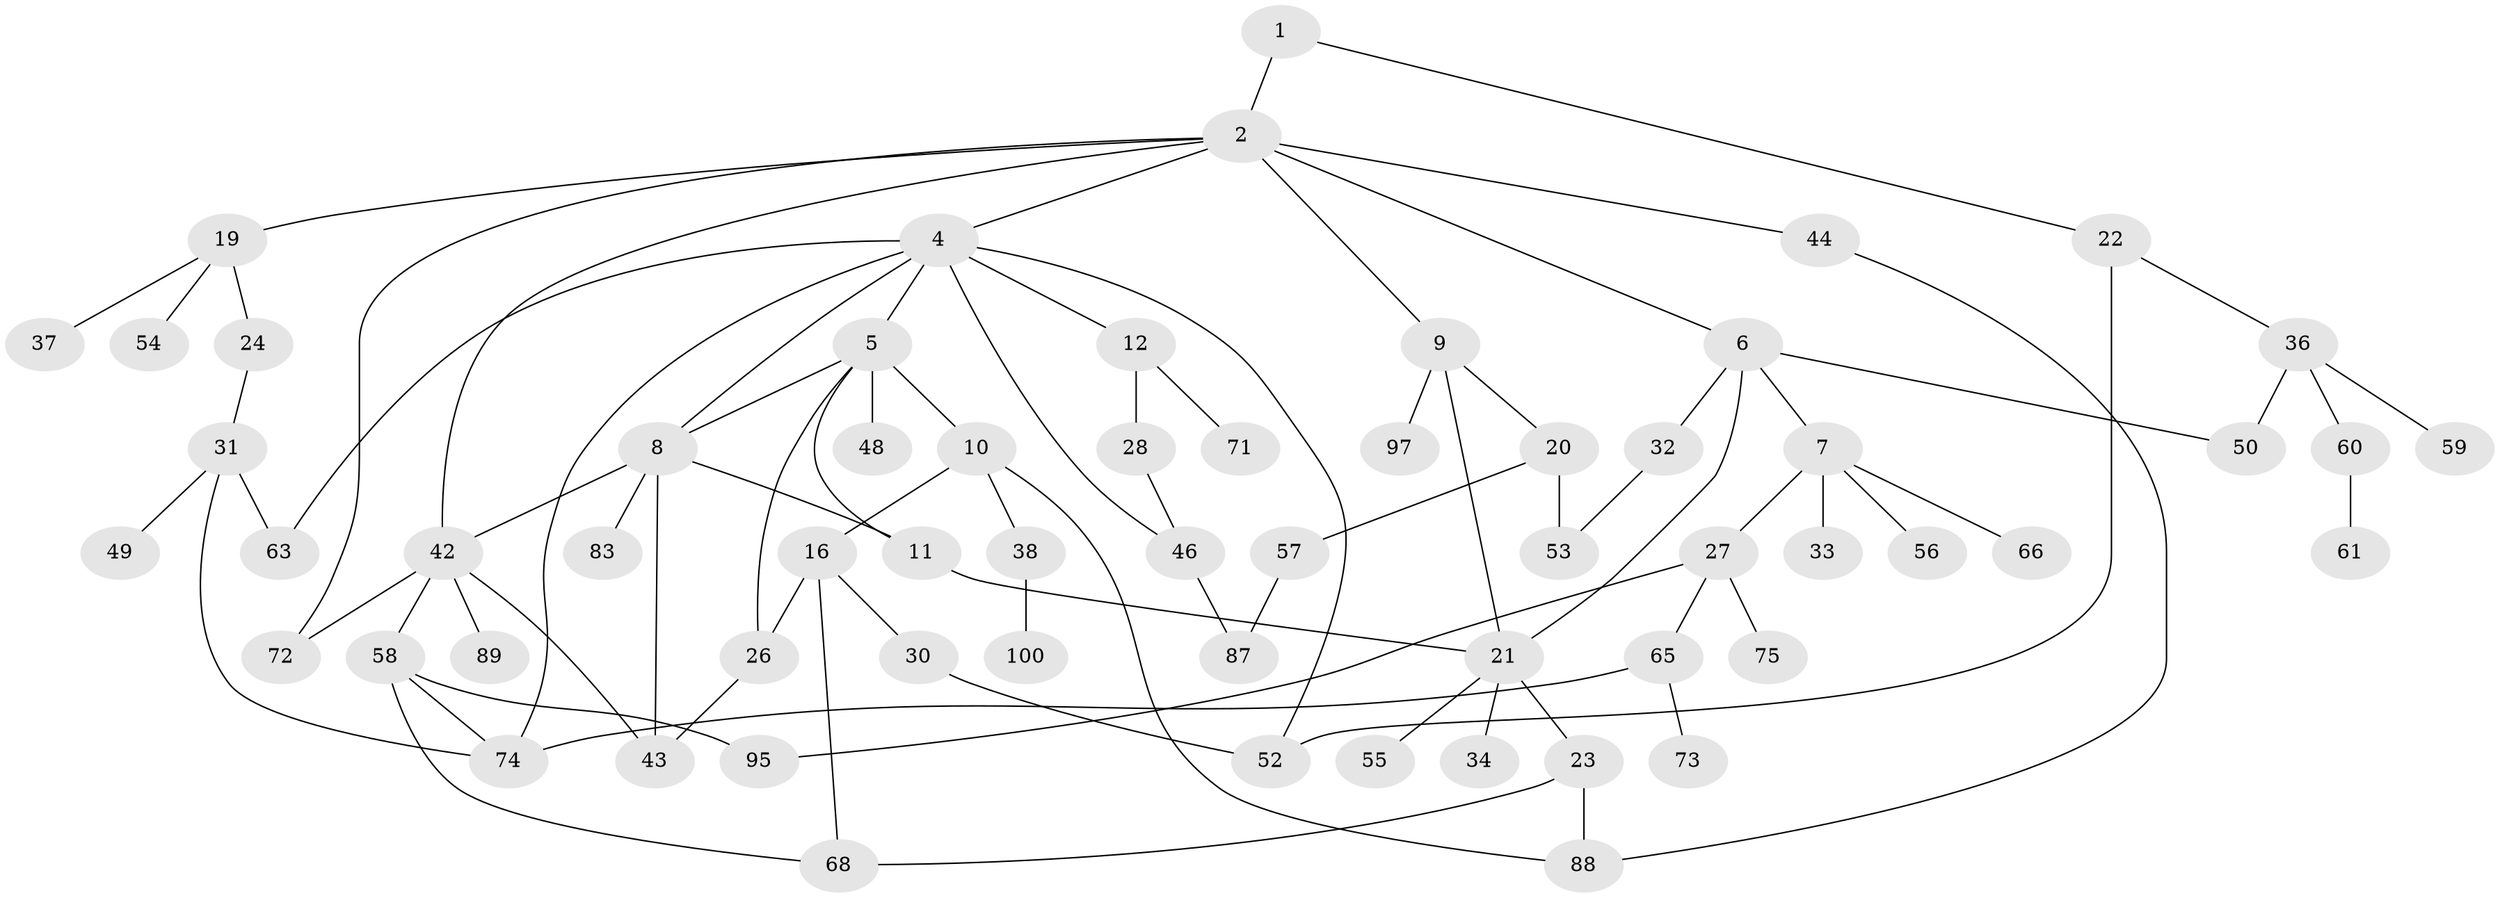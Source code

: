// original degree distribution, {2: 0.3, 4: 0.14, 6: 0.04, 5: 0.03, 3: 0.23, 1: 0.26}
// Generated by graph-tools (version 1.1) at 2025/54/02/21/25 11:54:43]
// undirected, 62 vertices, 85 edges
graph export_dot {
graph [start="1"]
  node [color=gray90,style=filled];
  1;
  2 [super="+3"];
  4 [super="+13"];
  5 [super="+39"];
  6 [super="+17"];
  7 [super="+15"];
  8 [super="+14"];
  9 [super="+79"];
  10 [super="+18"];
  11 [super="+41"];
  12 [super="+40"];
  16 [super="+25"];
  19 [super="+91"];
  20 [super="+62"];
  21 [super="+29"];
  22 [super="+45"];
  23 [super="+82"];
  24;
  26 [super="+47"];
  27 [super="+35"];
  28;
  30;
  31 [super="+93"];
  32;
  33;
  34;
  36 [super="+51"];
  37;
  38 [super="+84"];
  42 [super="+85"];
  43;
  44;
  46 [super="+70"];
  48 [super="+99"];
  49;
  50 [super="+90"];
  52 [super="+78"];
  53 [super="+81"];
  54;
  55 [super="+64"];
  56;
  57 [super="+80"];
  58 [super="+69"];
  59;
  60 [super="+67"];
  61;
  63 [super="+96"];
  65;
  66;
  68 [super="+76"];
  71;
  72 [super="+77"];
  73 [super="+86"];
  74 [super="+92"];
  75;
  83;
  87;
  88 [super="+94"];
  89;
  95;
  97 [super="+98"];
  100;
  1 -- 2;
  1 -- 22;
  2 -- 4;
  2 -- 42;
  2 -- 19;
  2 -- 6;
  2 -- 9;
  2 -- 44;
  2 -- 72;
  4 -- 5;
  4 -- 12;
  4 -- 46;
  4 -- 63;
  4 -- 8;
  4 -- 74;
  4 -- 52;
  5 -- 8;
  5 -- 10;
  5 -- 11;
  5 -- 48 [weight=2];
  5 -- 26;
  6 -- 7;
  6 -- 21;
  6 -- 32;
  6 -- 50;
  7 -- 27;
  7 -- 33;
  7 -- 56;
  7 -- 66;
  8 -- 11;
  8 -- 83;
  8 -- 43;
  8 -- 42;
  9 -- 20;
  9 -- 97;
  9 -- 21;
  10 -- 16;
  10 -- 88;
  10 -- 38;
  11 -- 21;
  12 -- 28 [weight=2];
  12 -- 71;
  16 -- 26;
  16 -- 30;
  16 -- 68;
  19 -- 24;
  19 -- 37;
  19 -- 54;
  20 -- 57;
  20 -- 53;
  21 -- 23;
  21 -- 34;
  21 -- 55;
  22 -- 36;
  22 -- 52;
  23 -- 88;
  23 -- 68;
  24 -- 31;
  26 -- 43;
  27 -- 65;
  27 -- 75;
  27 -- 95;
  28 -- 46;
  30 -- 52;
  31 -- 49;
  31 -- 74;
  31 -- 63;
  32 -- 53;
  36 -- 59;
  36 -- 50;
  36 -- 60;
  38 -- 100;
  42 -- 58;
  42 -- 72;
  42 -- 89;
  42 -- 43;
  44 -- 88;
  46 -- 87;
  57 -- 87;
  58 -- 74;
  58 -- 68;
  58 -- 95;
  60 -- 61;
  65 -- 73;
  65 -- 74;
}
